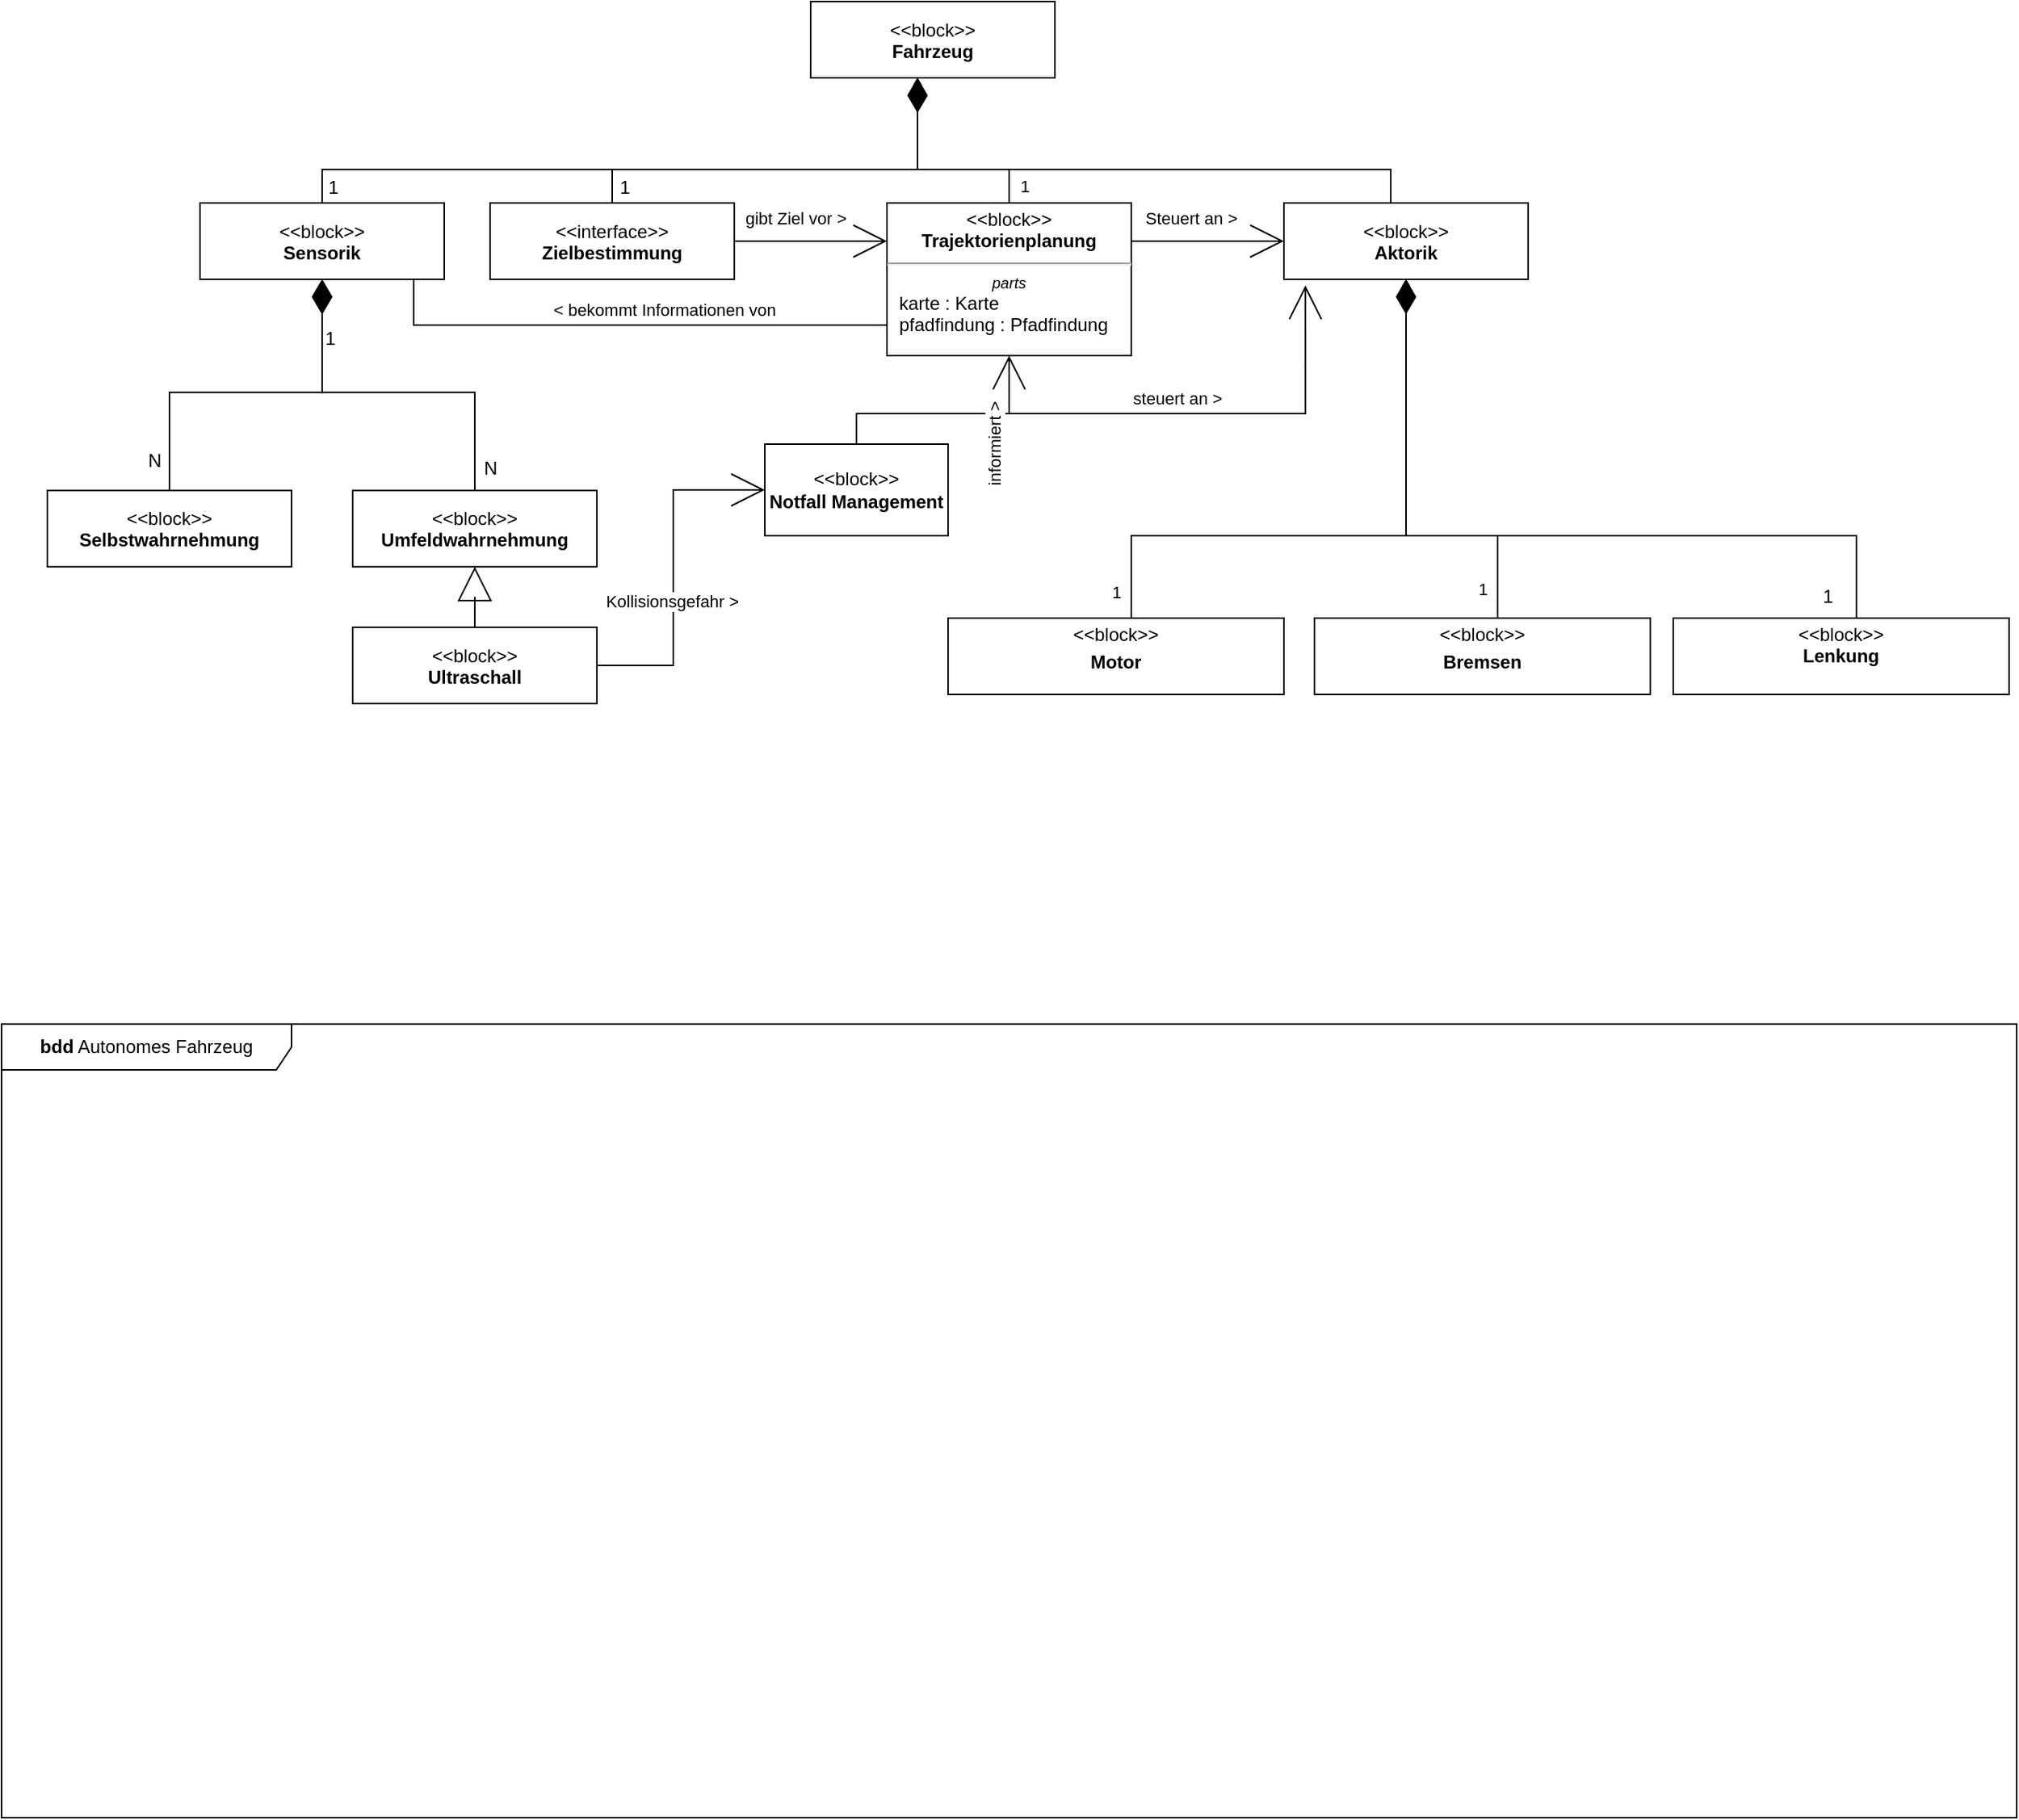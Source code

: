 <mxfile version="22.1.7" type="device">
  <diagram id="bMepcJKHhawCyAvMjVsu" name="v2">
    <mxGraphModel dx="1551" dy="614" grid="1" gridSize="10" guides="1" tooltips="1" connect="1" arrows="1" fold="1" page="1" pageScale="1" pageWidth="850" pageHeight="1100" math="0" shadow="0">
      <root>
        <mxCell id="0" />
        <mxCell id="1" parent="0" />
        <mxCell id="LFQn_cGnjPwSd7bNtoK0-9" value="&lt;b&gt;bdd&lt;/b&gt; Autonomes Fahrzeug" style="shape=umlFrame;whiteSpace=wrap;html=1;width=190;height=30;" parent="1" vertex="1">
          <mxGeometry x="-50" y="800" width="1320" height="520" as="geometry" />
        </mxCell>
        <mxCell id="Zm8qPzBAqCsk-dZl7Xj3-1" value="&lt;p&gt;&amp;lt;&amp;lt;block&amp;gt;&amp;gt;&lt;br&gt;&lt;b&gt;Fahrzeug&lt;/b&gt;&lt;/p&gt;" style="shape=rect;html=1;overflow=fill;whiteSpace=wrap;align=center;" parent="1" vertex="1">
          <mxGeometry x="480" y="130" width="160" height="50" as="geometry" />
        </mxCell>
        <mxCell id="Zm8qPzBAqCsk-dZl7Xj3-3" style="rounded=0;orthogonalLoop=1;jettySize=auto;html=1;endArrow=diamondThin;endFill=1;edgeStyle=orthogonalEdgeStyle;" parent="1" source="Zm8qPzBAqCsk-dZl7Xj3-2" target="Zm8qPzBAqCsk-dZl7Xj3-1" edge="1">
          <mxGeometry relative="1" as="geometry">
            <Array as="points">
              <mxPoint x="350" y="240" />
              <mxPoint x="550" y="240" />
            </Array>
          </mxGeometry>
        </mxCell>
        <mxCell id="1GTojQmOkBtytQThQQ6F-6" value="1" style="edgeLabel;html=1;align=center;verticalAlign=middle;resizable=0;points=[];fontSize=12;" parent="Zm8qPzBAqCsk-dZl7Xj3-3" vertex="1" connectable="0">
          <mxGeometry x="-0.728" y="-2" relative="1" as="geometry">
            <mxPoint x="-9" y="10" as="offset" />
          </mxGeometry>
        </mxCell>
        <mxCell id="NjyWNN6ia4bI6-iRChKF-2" style="edgeStyle=none;rounded=0;orthogonalLoop=1;jettySize=auto;html=1;fontSize=12;endArrow=open;endFill=0;endSize=20;entryX=0;entryY=0.25;entryDx=0;entryDy=0;" parent="1" source="Zm8qPzBAqCsk-dZl7Xj3-2" target="UTLYcuNYVbVXNQSuwztS-1" edge="1">
          <mxGeometry relative="1" as="geometry">
            <mxPoint x="530" y="297.385" as="targetPoint" />
          </mxGeometry>
        </mxCell>
        <mxCell id="LFQn_cGnjPwSd7bNtoK0-6" value="gibt Ziel vor &amp;gt;" style="edgeLabel;html=1;align=center;verticalAlign=middle;resizable=0;points=[];" parent="NjyWNN6ia4bI6-iRChKF-2" vertex="1" connectable="0">
          <mxGeometry x="-0.372" y="1" relative="1" as="geometry">
            <mxPoint x="8" y="-14" as="offset" />
          </mxGeometry>
        </mxCell>
        <mxCell id="Zm8qPzBAqCsk-dZl7Xj3-2" value="&lt;p&gt;&amp;lt;&amp;lt;interface&amp;gt;&amp;gt;&lt;br&gt;&lt;b&gt;Zielbestimmung&lt;/b&gt;&lt;/p&gt;" style="shape=rect;html=1;overflow=fill;whiteSpace=wrap;align=center;" parent="1" vertex="1">
          <mxGeometry x="270" y="262" width="160" height="50" as="geometry" />
        </mxCell>
        <mxCell id="Zm8qPzBAqCsk-dZl7Xj3-9" style="rounded=0;orthogonalLoop=1;jettySize=auto;html=1;endArrow=diamondThin;endFill=1;edgeStyle=orthogonalEdgeStyle;" parent="1" source="Zm8qPzBAqCsk-dZl7Xj3-8" edge="1">
          <mxGeometry relative="1" as="geometry">
            <mxPoint x="550" y="180" as="targetPoint" />
            <Array as="points">
              <mxPoint x="860" y="240" />
              <mxPoint x="550" y="240" />
              <mxPoint x="550" y="180" />
            </Array>
          </mxGeometry>
        </mxCell>
        <mxCell id="1GTojQmOkBtytQThQQ6F-21" value="1" style="edgeLabel;html=1;align=center;verticalAlign=middle;resizable=0;points=[];fontSize=12;" parent="Zm8qPzBAqCsk-dZl7Xj3-9" vertex="1" connectable="0">
          <mxGeometry x="-0.592" y="-2" relative="1" as="geometry">
            <mxPoint x="41" y="42" as="offset" />
          </mxGeometry>
        </mxCell>
        <mxCell id="Zm8qPzBAqCsk-dZl7Xj3-8" value="&lt;p&gt;&amp;lt;&amp;lt;block&amp;gt;&amp;gt;&lt;br&gt;&lt;b&gt;Aktorik&lt;/b&gt;&lt;/p&gt;" style="shape=rect;html=1;overflow=fill;whiteSpace=wrap;align=center;" parent="1" vertex="1">
          <mxGeometry x="790" y="262" width="160" height="50" as="geometry" />
        </mxCell>
        <mxCell id="Zm8qPzBAqCsk-dZl7Xj3-11" style="edgeStyle=orthogonalEdgeStyle;rounded=0;orthogonalLoop=1;jettySize=auto;html=1;endArrow=diamondThin;endFill=1;" parent="1" source="08M3wbv0rIumxlSWQaVI-2" target="Zm8qPzBAqCsk-dZl7Xj3-8" edge="1">
          <mxGeometry relative="1" as="geometry">
            <mxPoint x="593.75" y="550" as="sourcePoint" />
            <Array as="points">
              <mxPoint x="690" y="480" />
              <mxPoint x="870" y="480" />
            </Array>
          </mxGeometry>
        </mxCell>
        <mxCell id="1GTojQmOkBtytQThQQ6F-15" value="1" style="edgeLabel;html=1;align=center;verticalAlign=middle;resizable=0;points=[];fontSize=12;" parent="Zm8qPzBAqCsk-dZl7Xj3-11" vertex="1" connectable="0">
          <mxGeometry x="-0.368" y="1" relative="1" as="geometry">
            <mxPoint x="-31" y="61" as="offset" />
          </mxGeometry>
        </mxCell>
        <mxCell id="NPx_8-FH2qZ1zBJmuA-B-1" value="1" style="edgeLabel;html=1;align=center;verticalAlign=middle;resizable=0;points=[];" parent="Zm8qPzBAqCsk-dZl7Xj3-11" vertex="1" connectable="0">
          <mxGeometry x="-0.738" y="3" relative="1" as="geometry">
            <mxPoint x="-7" y="35" as="offset" />
          </mxGeometry>
        </mxCell>
        <mxCell id="08M3wbv0rIumxlSWQaVI-2" value="&lt;p style=&quot;margin:0px;margin-top:4px;text-align:center;&quot;&gt;&amp;lt;&amp;lt;block&amp;gt;&amp;gt;&lt;/p&gt;&lt;p style=&quot;margin:0px;margin-top:4px;text-align:center;&quot;&gt;&lt;b&gt;Motor&lt;/b&gt;&lt;/p&gt;" style="shape=rect;html=1;overflow=fill;verticalAlign=top;align=left;whiteSpace=wrap;fontSize=12;" parent="1" vertex="1">
          <mxGeometry x="570" y="534" width="220" height="50" as="geometry" />
        </mxCell>
        <mxCell id="08M3wbv0rIumxlSWQaVI-4" style="edgeStyle=orthogonalEdgeStyle;rounded=0;orthogonalLoop=1;jettySize=auto;html=1;fontSize=12;endArrow=diamondThin;endFill=1;" parent="1" source="08M3wbv0rIumxlSWQaVI-3" target="Zm8qPzBAqCsk-dZl7Xj3-8" edge="1">
          <mxGeometry relative="1" as="geometry">
            <Array as="points">
              <mxPoint x="930" y="480" />
              <mxPoint x="870" y="480" />
            </Array>
          </mxGeometry>
        </mxCell>
        <mxCell id="LFQn_cGnjPwSd7bNtoK0-8" value="1" style="edgeLabel;html=1;align=center;verticalAlign=middle;resizable=0;points=[];" parent="08M3wbv0rIumxlSWQaVI-4" vertex="1" connectable="0">
          <mxGeometry x="-0.634" y="-1" relative="1" as="geometry">
            <mxPoint x="-11" y="32" as="offset" />
          </mxGeometry>
        </mxCell>
        <mxCell id="08M3wbv0rIumxlSWQaVI-3" value="&lt;p style=&quot;margin:0px;margin-top:4px;text-align:center;&quot;&gt;&amp;lt;&amp;lt;block&amp;gt;&amp;gt;&lt;/p&gt;&lt;p style=&quot;margin:0px;margin-top:4px;text-align:center;&quot;&gt;&lt;b&gt;Bremsen&lt;/b&gt;&lt;/p&gt;" style="shape=rect;html=1;overflow=fill;verticalAlign=top;align=left;whiteSpace=wrap;fontSize=12;" parent="1" vertex="1">
          <mxGeometry x="810" y="534" width="220" height="50" as="geometry" />
        </mxCell>
        <mxCell id="08M3wbv0rIumxlSWQaVI-6" style="edgeStyle=orthogonalEdgeStyle;rounded=0;orthogonalLoop=1;jettySize=auto;html=1;fontSize=12;endArrow=diamondThin;endFill=1;endSize=20;entryX=0.5;entryY=1;entryDx=0;entryDy=0;" parent="1" source="08M3wbv0rIumxlSWQaVI-5" edge="1" target="Zm8qPzBAqCsk-dZl7Xj3-8">
          <mxGeometry relative="1" as="geometry">
            <mxPoint x="870" y="340" as="targetPoint" />
            <Array as="points">
              <mxPoint x="1165" y="480" />
              <mxPoint x="870" y="480" />
            </Array>
          </mxGeometry>
        </mxCell>
        <mxCell id="1GTojQmOkBtytQThQQ6F-19" value="1" style="edgeLabel;html=1;align=center;verticalAlign=middle;resizable=0;points=[];fontSize=12;" parent="08M3wbv0rIumxlSWQaVI-6" vertex="1" connectable="0">
          <mxGeometry x="-0.687" y="-2" relative="1" as="geometry">
            <mxPoint x="8" y="42" as="offset" />
          </mxGeometry>
        </mxCell>
        <mxCell id="08M3wbv0rIumxlSWQaVI-5" value="&lt;p style=&quot;margin:0px;margin-top:4px;text-align:center;&quot;&gt;&amp;lt;&amp;lt;block&amp;gt;&amp;gt;&lt;br&gt;&lt;b&gt;Lenkung&lt;/b&gt;&lt;/p&gt;" style="shape=rect;html=1;overflow=fill;verticalAlign=top;align=left;whiteSpace=wrap;fontSize=12;" parent="1" vertex="1">
          <mxGeometry x="1045" y="534" width="220" height="50" as="geometry" />
        </mxCell>
        <mxCell id="08M3wbv0rIumxlSWQaVI-8" style="edgeStyle=orthogonalEdgeStyle;rounded=0;orthogonalLoop=1;jettySize=auto;html=1;fontSize=12;endArrow=diamondThin;endFill=1;" parent="1" source="08M3wbv0rIumxlSWQaVI-7" target="Zm8qPzBAqCsk-dZl7Xj3-1" edge="1">
          <mxGeometry relative="1" as="geometry">
            <Array as="points">
              <mxPoint x="160" y="240" />
              <mxPoint x="550" y="240" />
            </Array>
          </mxGeometry>
        </mxCell>
        <mxCell id="1GTojQmOkBtytQThQQ6F-9" value="1" style="edgeLabel;html=1;align=center;verticalAlign=middle;resizable=0;points=[];fontSize=12;" parent="08M3wbv0rIumxlSWQaVI-8" vertex="1" connectable="0">
          <mxGeometry x="-0.852" y="2" relative="1" as="geometry">
            <mxPoint x="-6" y="14" as="offset" />
          </mxGeometry>
        </mxCell>
        <mxCell id="NjyWNN6ia4bI6-iRChKF-1" style="edgeStyle=orthogonalEdgeStyle;rounded=0;orthogonalLoop=1;jettySize=auto;html=1;fontSize=12;endArrow=none;endFill=0;entryX=0.5;entryY=1;entryDx=0;entryDy=0;" parent="1" source="08M3wbv0rIumxlSWQaVI-7" edge="1">
          <mxGeometry relative="1" as="geometry">
            <Array as="points">
              <mxPoint x="220" y="342" />
              <mxPoint x="550" y="342" />
            </Array>
            <mxPoint x="610" y="342" as="targetPoint" />
          </mxGeometry>
        </mxCell>
        <mxCell id="LFQn_cGnjPwSd7bNtoK0-5" value="&amp;lt; bekommt Informationen von" style="edgeLabel;html=1;align=center;verticalAlign=middle;resizable=0;points=[];" parent="NjyWNN6ia4bI6-iRChKF-1" vertex="1" connectable="0">
          <mxGeometry x="-0.103" y="1" relative="1" as="geometry">
            <mxPoint x="5" y="-9" as="offset" />
          </mxGeometry>
        </mxCell>
        <mxCell id="08M3wbv0rIumxlSWQaVI-7" value="&lt;p&gt;&amp;lt;&amp;lt;block&amp;gt;&amp;gt;&lt;br&gt;&lt;b&gt;Sensorik&lt;/b&gt;&lt;/p&gt;" style="shape=rect;html=1;overflow=fill;whiteSpace=wrap;align=center;" parent="1" vertex="1">
          <mxGeometry x="80" y="262" width="160" height="50" as="geometry" />
        </mxCell>
        <mxCell id="wdIta4NnHqfIIrwVRnbo-2" style="edgeStyle=orthogonalEdgeStyle;rounded=0;orthogonalLoop=1;jettySize=auto;html=1;fontSize=12;endArrow=diamondThin;endFill=0;endSize=20;" parent="1" source="wdIta4NnHqfIIrwVRnbo-1" target="08M3wbv0rIumxlSWQaVI-7" edge="1">
          <mxGeometry relative="1" as="geometry" />
        </mxCell>
        <mxCell id="1GTojQmOkBtytQThQQ6F-10" value="N" style="edgeLabel;html=1;align=center;verticalAlign=middle;resizable=0;points=[];fontSize=12;" parent="wdIta4NnHqfIIrwVRnbo-2" vertex="1" connectable="0">
          <mxGeometry x="-0.498" relative="1" as="geometry">
            <mxPoint x="-10" y="40" as="offset" />
          </mxGeometry>
        </mxCell>
        <mxCell id="wdIta4NnHqfIIrwVRnbo-1" value="&lt;p&gt;&amp;lt;&amp;lt;block&amp;gt;&amp;gt;&lt;br&gt;&lt;b&gt;Selbstwahrnehmung&lt;/b&gt;&lt;/p&gt;&lt;p&gt;&lt;b&gt;{abstract}&lt;/b&gt;&lt;/p&gt;" style="shape=rect;html=1;overflow=fill;whiteSpace=wrap;align=center;" parent="1" vertex="1">
          <mxGeometry x="-20" y="450.34" width="160" height="50" as="geometry" />
        </mxCell>
        <mxCell id="wdIta4NnHqfIIrwVRnbo-12" style="edgeStyle=orthogonalEdgeStyle;rounded=0;orthogonalLoop=1;jettySize=auto;html=1;fontSize=12;endArrow=diamondThin;endFill=1;entryX=0.5;entryY=1;entryDx=0;entryDy=0;endSize=20;" parent="1" source="wdIta4NnHqfIIrwVRnbo-3" target="08M3wbv0rIumxlSWQaVI-7" edge="1">
          <mxGeometry relative="1" as="geometry" />
        </mxCell>
        <mxCell id="1GTojQmOkBtytQThQQ6F-12" value="N" style="edgeLabel;html=1;align=center;verticalAlign=middle;resizable=0;points=[];fontSize=12;" parent="wdIta4NnHqfIIrwVRnbo-12" vertex="1" connectable="0">
          <mxGeometry x="-0.542" y="3" relative="1" as="geometry">
            <mxPoint x="13" y="40" as="offset" />
          </mxGeometry>
        </mxCell>
        <mxCell id="1GTojQmOkBtytQThQQ6F-13" value="1" style="edgeLabel;html=1;align=center;verticalAlign=middle;resizable=0;points=[];fontSize=12;" parent="wdIta4NnHqfIIrwVRnbo-12" vertex="1" connectable="0">
          <mxGeometry x="0.355" y="-2" relative="1" as="geometry">
            <mxPoint x="2" y="-33" as="offset" />
          </mxGeometry>
        </mxCell>
        <mxCell id="wdIta4NnHqfIIrwVRnbo-3" value="&lt;p&gt;&amp;lt;&amp;lt;block&amp;gt;&amp;gt;&lt;br&gt;&lt;b&gt;Umfeldwahrnehmung&lt;/b&gt;&lt;/p&gt;" style="shape=rect;html=1;overflow=fill;whiteSpace=wrap;align=center;" parent="1" vertex="1">
          <mxGeometry x="180" y="450.34" width="160" height="50" as="geometry" />
        </mxCell>
        <mxCell id="wdIta4NnHqfIIrwVRnbo-7" style="edgeStyle=orthogonalEdgeStyle;rounded=0;orthogonalLoop=1;jettySize=auto;html=1;fontSize=12;endArrow=diamondThin;endFill=1;strokeWidth=1;endSize=20;" parent="1" target="Zm8qPzBAqCsk-dZl7Xj3-1" edge="1">
          <mxGeometry relative="1" as="geometry">
            <Array as="points">
              <mxPoint x="610" y="240" />
              <mxPoint x="550" y="240" />
            </Array>
            <mxPoint x="610" y="290" as="sourcePoint" />
          </mxGeometry>
        </mxCell>
        <mxCell id="LFQn_cGnjPwSd7bNtoK0-4" value="1" style="edgeLabel;html=1;align=center;verticalAlign=middle;resizable=0;points=[];" parent="wdIta4NnHqfIIrwVRnbo-7" vertex="1" connectable="0">
          <mxGeometry x="-0.907" y="-1" relative="1" as="geometry">
            <mxPoint x="9" y="-31" as="offset" />
          </mxGeometry>
        </mxCell>
        <mxCell id="NjyWNN6ia4bI6-iRChKF-3" style="edgeStyle=none;rounded=0;orthogonalLoop=1;jettySize=auto;html=1;fontSize=12;endArrow=open;endFill=0;endSize=20;exitX=1;exitY=0.25;exitDx=0;exitDy=0;" parent="1" source="UTLYcuNYVbVXNQSuwztS-1" target="Zm8qPzBAqCsk-dZl7Xj3-8" edge="1">
          <mxGeometry relative="1" as="geometry">
            <mxPoint x="690" y="297.385" as="sourcePoint" />
          </mxGeometry>
        </mxCell>
        <mxCell id="LFQn_cGnjPwSd7bNtoK0-7" value="Steuert an &amp;gt;" style="edgeLabel;html=1;align=center;verticalAlign=middle;resizable=0;points=[];" parent="NjyWNN6ia4bI6-iRChKF-3" vertex="1" connectable="0">
          <mxGeometry x="-0.22" y="3" relative="1" as="geometry">
            <mxPoint y="-12" as="offset" />
          </mxGeometry>
        </mxCell>
        <mxCell id="9sRraDoRZEGnV6zQzjau-2" style="edgeStyle=orthogonalEdgeStyle;rounded=0;orthogonalLoop=1;jettySize=auto;html=1;endArrow=block;endFill=0;endSize=20;" parent="1" source="9sRraDoRZEGnV6zQzjau-1" target="wdIta4NnHqfIIrwVRnbo-3" edge="1">
          <mxGeometry relative="1" as="geometry" />
        </mxCell>
        <mxCell id="9sRraDoRZEGnV6zQzjau-4" style="edgeStyle=orthogonalEdgeStyle;rounded=0;orthogonalLoop=1;jettySize=auto;html=1;entryX=0;entryY=0.5;entryDx=0;entryDy=0;endArrow=open;endFill=0;endSize=20;" parent="1" source="9sRraDoRZEGnV6zQzjau-1" target="9sRraDoRZEGnV6zQzjau-3" edge="1">
          <mxGeometry relative="1" as="geometry" />
        </mxCell>
        <mxCell id="9sRraDoRZEGnV6zQzjau-8" value="Kollisionsgefahr &amp;gt;" style="edgeLabel;html=1;align=center;verticalAlign=middle;resizable=0;points=[];" parent="9sRraDoRZEGnV6zQzjau-4" vertex="1" connectable="0">
          <mxGeometry x="-0.182" y="1" relative="1" as="geometry">
            <mxPoint as="offset" />
          </mxGeometry>
        </mxCell>
        <mxCell id="9sRraDoRZEGnV6zQzjau-1" value="&lt;p&gt;&amp;lt;&amp;lt;block&amp;gt;&amp;gt;&lt;br&gt;&lt;b&gt;Ultraschall&lt;/b&gt;&lt;/p&gt;" style="shape=rect;html=1;overflow=fill;whiteSpace=wrap;align=center;" parent="1" vertex="1">
          <mxGeometry x="180" y="540" width="160" height="50" as="geometry" />
        </mxCell>
        <mxCell id="9sRraDoRZEGnV6zQzjau-6" style="edgeStyle=orthogonalEdgeStyle;rounded=0;orthogonalLoop=1;jettySize=auto;html=1;entryX=0.088;entryY=1.08;entryDx=0;entryDy=0;entryPerimeter=0;endArrow=open;endFill=0;endSize=20;strokeWidth=1;" parent="1" source="9sRraDoRZEGnV6zQzjau-3" target="Zm8qPzBAqCsk-dZl7Xj3-8" edge="1">
          <mxGeometry relative="1" as="geometry">
            <Array as="points">
              <mxPoint x="510" y="400" />
              <mxPoint x="804" y="400" />
            </Array>
          </mxGeometry>
        </mxCell>
        <mxCell id="9sRraDoRZEGnV6zQzjau-11" value="steuert an &amp;gt;" style="edgeLabel;html=1;align=center;verticalAlign=middle;resizable=0;points=[];" parent="9sRraDoRZEGnV6zQzjau-6" vertex="1" connectable="0">
          <mxGeometry x="0.156" y="4" relative="1" as="geometry">
            <mxPoint y="-6" as="offset" />
          </mxGeometry>
        </mxCell>
        <mxCell id="9sRraDoRZEGnV6zQzjau-7" style="edgeStyle=orthogonalEdgeStyle;rounded=0;orthogonalLoop=1;jettySize=auto;html=1;endArrow=open;endFill=0;endSize=20;strokeWidth=1;entryX=0.5;entryY=1;entryDx=0;entryDy=0;" parent="1" source="9sRraDoRZEGnV6zQzjau-3" target="UTLYcuNYVbVXNQSuwztS-1" edge="1">
          <mxGeometry relative="1" as="geometry">
            <Array as="points">
              <mxPoint x="510" y="400" />
              <mxPoint x="610" y="400" />
            </Array>
            <mxPoint x="610" y="370" as="targetPoint" />
          </mxGeometry>
        </mxCell>
        <mxCell id="9sRraDoRZEGnV6zQzjau-10" value="informiert &amp;gt;" style="edgeLabel;html=1;align=center;verticalAlign=middle;resizable=0;points=[];rotation=-90;" parent="9sRraDoRZEGnV6zQzjau-7" vertex="1" connectable="0">
          <mxGeometry x="0.522" y="-2" relative="1" as="geometry">
            <mxPoint x="-12" y="20" as="offset" />
          </mxGeometry>
        </mxCell>
        <mxCell id="9sRraDoRZEGnV6zQzjau-3" value="&amp;lt;&amp;lt;block&amp;gt;&amp;gt;&lt;br&gt;&lt;b&gt;Notfall Management&lt;/b&gt;" style="rounded=0;whiteSpace=wrap;html=1;" parent="1" vertex="1">
          <mxGeometry x="450" y="420.0" width="120" height="60" as="geometry" />
        </mxCell>
        <mxCell id="UTLYcuNYVbVXNQSuwztS-1" value="&lt;p style=&quot;margin:0px;margin-top:4px;text-align:center;&quot;&gt;&amp;lt;&amp;lt;block&amp;gt;&amp;gt;&lt;br&gt;&lt;b&gt;Trajektorienplanung&lt;/b&gt;&lt;br&gt;&lt;/p&gt;&lt;hr&gt;&lt;p style=&quot;font-size:10px;margin:0px;text-align:center;&quot;&gt;&lt;i&gt;parts&lt;/i&gt;&lt;/p&gt;&lt;p style=&quot;margin:0px;margin-left:8px;text-align:left;&quot;&gt;karte : Karte&lt;/p&gt;&lt;p style=&quot;margin:0px;margin-left:8px;text-align:left;&quot;&gt;pfadfindung : Pfadfindung&lt;/p&gt;" style="shape=rect;html=1;overflow=fill;verticalAlign=top;align=left;whiteSpace=wrap;" vertex="1" parent="1">
          <mxGeometry x="530" y="262" width="160" height="100" as="geometry" />
        </mxCell>
      </root>
    </mxGraphModel>
  </diagram>
</mxfile>

